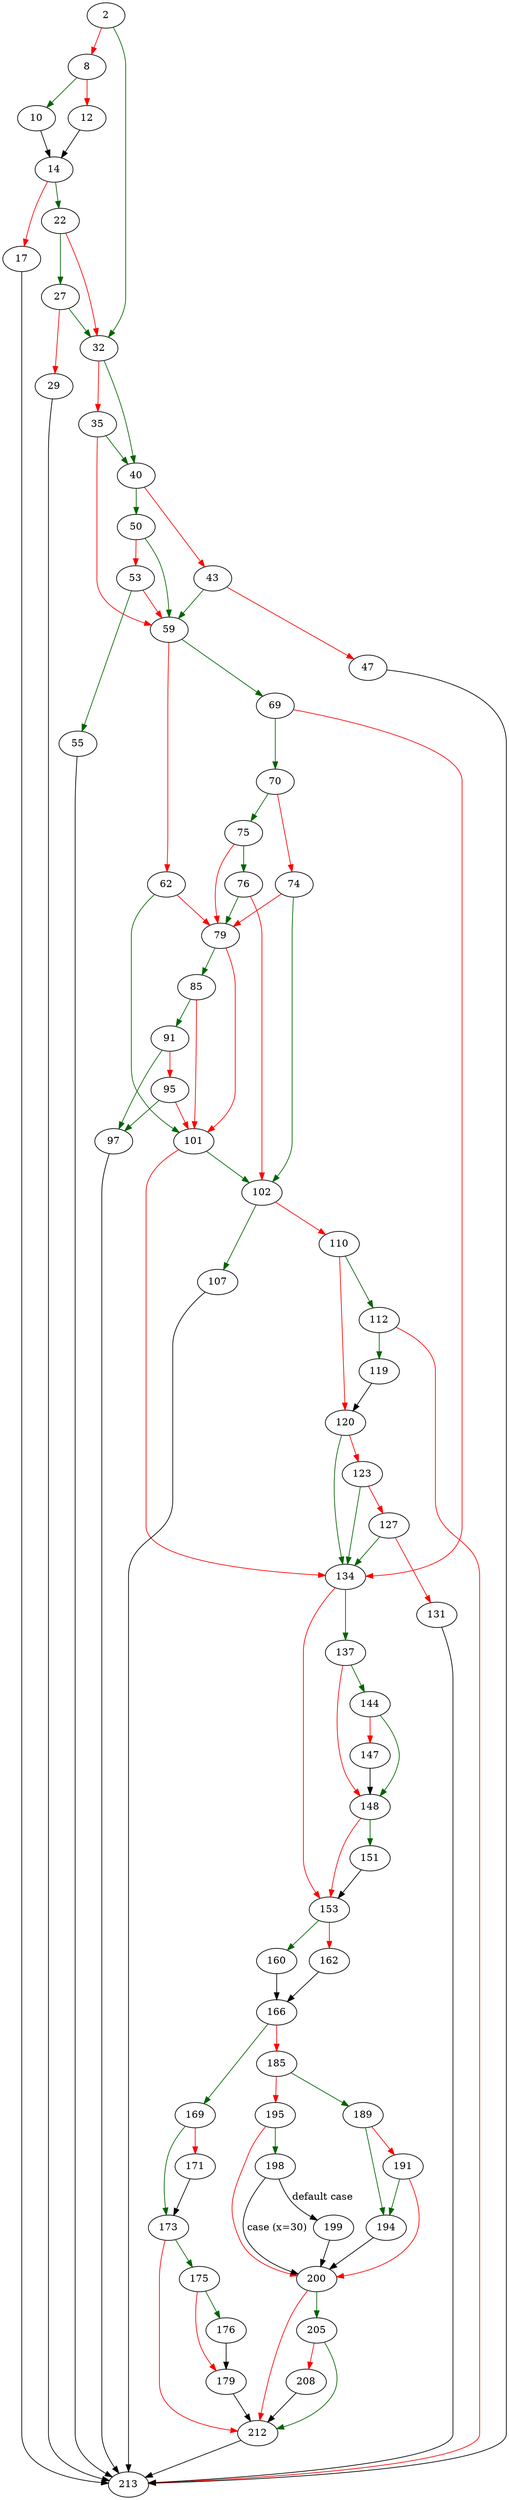 strict digraph "do_link" {
	// Node definitions.
	2 [entry=true];
	32;
	8;
	10;
	12;
	14;
	22;
	17;
	213;
	27;
	29;
	40;
	35;
	59;
	50;
	43;
	47;
	53;
	55;
	69;
	62;
	101;
	79;
	70;
	134;
	75;
	74;
	102;
	76;
	85;
	91;
	97;
	95;
	107;
	110;
	112;
	120;
	119;
	123;
	127;
	131;
	137;
	153;
	144;
	148;
	147;
	151;
	160;
	162;
	166;
	169;
	185;
	173;
	171;
	175;
	212;
	176;
	179;
	189;
	195;
	194;
	191;
	200;
	198;
	199;
	205;
	208;

	// Edge definitions.
	2 -> 32 [
		color=darkgreen
		cond=true
	];
	2 -> 8 [
		color=red
		cond=false
	];
	32 -> 40 [
		color=darkgreen
		cond=true
	];
	32 -> 35 [
		color=red
		cond=false
	];
	8 -> 10 [
		color=darkgreen
		cond=true
	];
	8 -> 12 [
		color=red
		cond=false
	];
	10 -> 14;
	12 -> 14;
	14 -> 22 [
		color=darkgreen
		cond=true
	];
	14 -> 17 [
		color=red
		cond=false
	];
	22 -> 32 [
		color=red
		cond=false
	];
	22 -> 27 [
		color=darkgreen
		cond=true
	];
	17 -> 213;
	27 -> 32 [
		color=darkgreen
		cond=true
	];
	27 -> 29 [
		color=red
		cond=false
	];
	29 -> 213;
	40 -> 50 [
		color=darkgreen
		cond=true
	];
	40 -> 43 [
		color=red
		cond=false
	];
	35 -> 40 [
		color=darkgreen
		cond=true
	];
	35 -> 59 [
		color=red
		cond=false
	];
	59 -> 69 [
		color=darkgreen
		cond=true
	];
	59 -> 62 [
		color=red
		cond=false
	];
	50 -> 59 [
		color=darkgreen
		cond=true
	];
	50 -> 53 [
		color=red
		cond=false
	];
	43 -> 59 [
		color=darkgreen
		cond=true
	];
	43 -> 47 [
		color=red
		cond=false
	];
	47 -> 213;
	53 -> 59 [
		color=red
		cond=false
	];
	53 -> 55 [
		color=darkgreen
		cond=true
	];
	55 -> 213;
	69 -> 70 [
		color=darkgreen
		cond=true
	];
	69 -> 134 [
		color=red
		cond=false
	];
	62 -> 101 [
		color=darkgreen
		cond=true
	];
	62 -> 79 [
		color=red
		cond=false
	];
	101 -> 134 [
		color=red
		cond=false
	];
	101 -> 102 [
		color=darkgreen
		cond=true
	];
	79 -> 101 [
		color=red
		cond=false
	];
	79 -> 85 [
		color=darkgreen
		cond=true
	];
	70 -> 75 [
		color=darkgreen
		cond=true
	];
	70 -> 74 [
		color=red
		cond=false
	];
	134 -> 137 [
		color=darkgreen
		cond=true
	];
	134 -> 153 [
		color=red
		cond=false
	];
	75 -> 79 [
		color=red
		cond=false
	];
	75 -> 76 [
		color=darkgreen
		cond=true
	];
	74 -> 79 [
		color=red
		cond=false
	];
	74 -> 102 [
		color=darkgreen
		cond=true
	];
	102 -> 107 [
		color=darkgreen
		cond=true
	];
	102 -> 110 [
		color=red
		cond=false
	];
	76 -> 79 [
		color=darkgreen
		cond=true
	];
	76 -> 102 [
		color=red
		cond=false
	];
	85 -> 101 [
		color=red
		cond=false
	];
	85 -> 91 [
		color=darkgreen
		cond=true
	];
	91 -> 97 [
		color=darkgreen
		cond=true
	];
	91 -> 95 [
		color=red
		cond=false
	];
	97 -> 213;
	95 -> 101 [
		color=red
		cond=false
	];
	95 -> 97 [
		color=darkgreen
		cond=true
	];
	107 -> 213;
	110 -> 112 [
		color=darkgreen
		cond=true
	];
	110 -> 120 [
		color=red
		cond=false
	];
	112 -> 213 [
		color=red
		cond=false
	];
	112 -> 119 [
		color=darkgreen
		cond=true
	];
	120 -> 134 [
		color=darkgreen
		cond=true
	];
	120 -> 123 [
		color=red
		cond=false
	];
	119 -> 120;
	123 -> 134 [
		color=darkgreen
		cond=true
	];
	123 -> 127 [
		color=red
		cond=false
	];
	127 -> 134 [
		color=darkgreen
		cond=true
	];
	127 -> 131 [
		color=red
		cond=false
	];
	131 -> 213;
	137 -> 144 [
		color=darkgreen
		cond=true
	];
	137 -> 148 [
		color=red
		cond=false
	];
	153 -> 160 [
		color=darkgreen
		cond=true
	];
	153 -> 162 [
		color=red
		cond=false
	];
	144 -> 148 [
		color=darkgreen
		cond=true
	];
	144 -> 147 [
		color=red
		cond=false
	];
	148 -> 153 [
		color=red
		cond=false
	];
	148 -> 151 [
		color=darkgreen
		cond=true
	];
	147 -> 148;
	151 -> 153;
	160 -> 166;
	162 -> 166;
	166 -> 169 [
		color=darkgreen
		cond=true
	];
	166 -> 185 [
		color=red
		cond=false
	];
	169 -> 173 [
		color=darkgreen
		cond=true
	];
	169 -> 171 [
		color=red
		cond=false
	];
	185 -> 189 [
		color=darkgreen
		cond=true
	];
	185 -> 195 [
		color=red
		cond=false
	];
	173 -> 175 [
		color=darkgreen
		cond=true
	];
	173 -> 212 [
		color=red
		cond=false
	];
	171 -> 173;
	175 -> 176 [
		color=darkgreen
		cond=true
	];
	175 -> 179 [
		color=red
		cond=false
	];
	212 -> 213;
	176 -> 179;
	179 -> 212;
	189 -> 194 [
		color=darkgreen
		cond=true
	];
	189 -> 191 [
		color=red
		cond=false
	];
	195 -> 200 [
		color=red
		cond=false
	];
	195 -> 198 [
		color=darkgreen
		cond=true
	];
	194 -> 200;
	191 -> 194 [
		color=darkgreen
		cond=true
	];
	191 -> 200 [
		color=red
		cond=false
	];
	200 -> 212 [
		color=red
		cond=false
	];
	200 -> 205 [
		color=darkgreen
		cond=true
	];
	198 -> 200 [
		cond="case (x=30)"
		label="case (x=30)"
	];
	198 -> 199 [
		cond="default case"
		label="default case"
	];
	199 -> 200;
	205 -> 212 [
		color=darkgreen
		cond=true
	];
	205 -> 208 [
		color=red
		cond=false
	];
	208 -> 212;
}